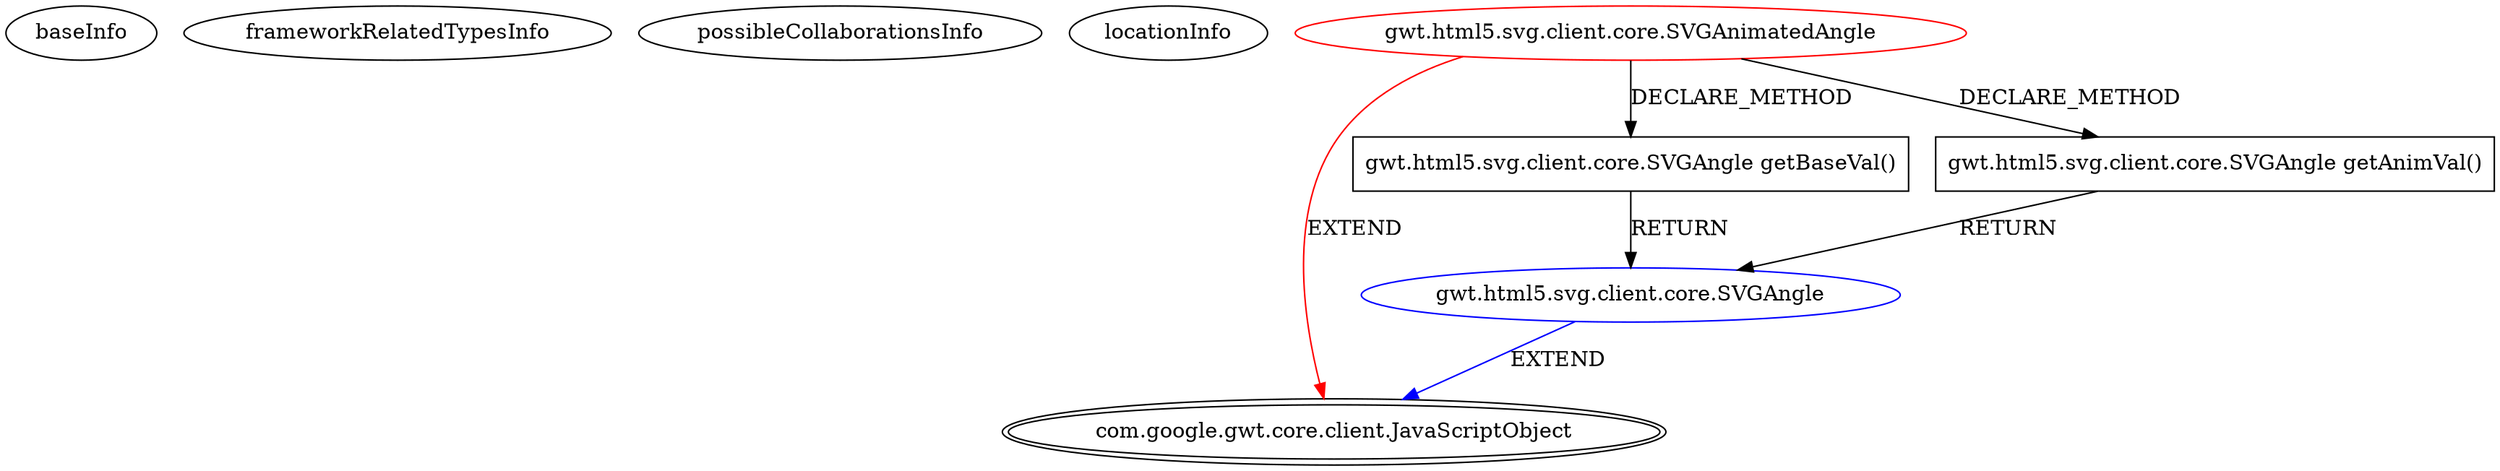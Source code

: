 digraph {
baseInfo[graphId=3797,category="extension_graph",isAnonymous=false,possibleRelation=true]
frameworkRelatedTypesInfo[0="com.google.gwt.core.client.JavaScriptObject"]
possibleCollaborationsInfo[0="3797~CLIENT_METHOD_DECLARATION-RETURN_TYPE-CLIENT_METHOD_DECLARATION-RETURN_TYPE-~com.google.gwt.core.client.JavaScriptObject ~com.google.gwt.core.client.JavaScriptObject ~false~false"]
locationInfo[projectName="mguiral-GwtSvgLib",filePath="/mguiral-GwtSvgLib/GwtSvgLib-master/src/gwt/html5/svg/client/core/SVGAnimatedAngle.java",contextSignature="SVGAnimatedAngle",graphId="3797"]
0[label="gwt.html5.svg.client.core.SVGAnimatedAngle",vertexType="ROOT_CLIENT_CLASS_DECLARATION",isFrameworkType=false,color=red]
1[label="com.google.gwt.core.client.JavaScriptObject",vertexType="FRAMEWORK_CLASS_TYPE",isFrameworkType=true,peripheries=2]
2[label="gwt.html5.svg.client.core.SVGAngle getBaseVal()",vertexType="CLIENT_METHOD_DECLARATION",isFrameworkType=false,shape=box]
3[label="gwt.html5.svg.client.core.SVGAngle",vertexType="REFERENCE_CLIENT_CLASS_DECLARATION",isFrameworkType=false,color=blue]
5[label="gwt.html5.svg.client.core.SVGAngle getAnimVal()",vertexType="CLIENT_METHOD_DECLARATION",isFrameworkType=false,shape=box]
0->1[label="EXTEND",color=red]
0->2[label="DECLARE_METHOD"]
3->1[label="EXTEND",color=blue]
2->3[label="RETURN"]
0->5[label="DECLARE_METHOD"]
5->3[label="RETURN"]
}
